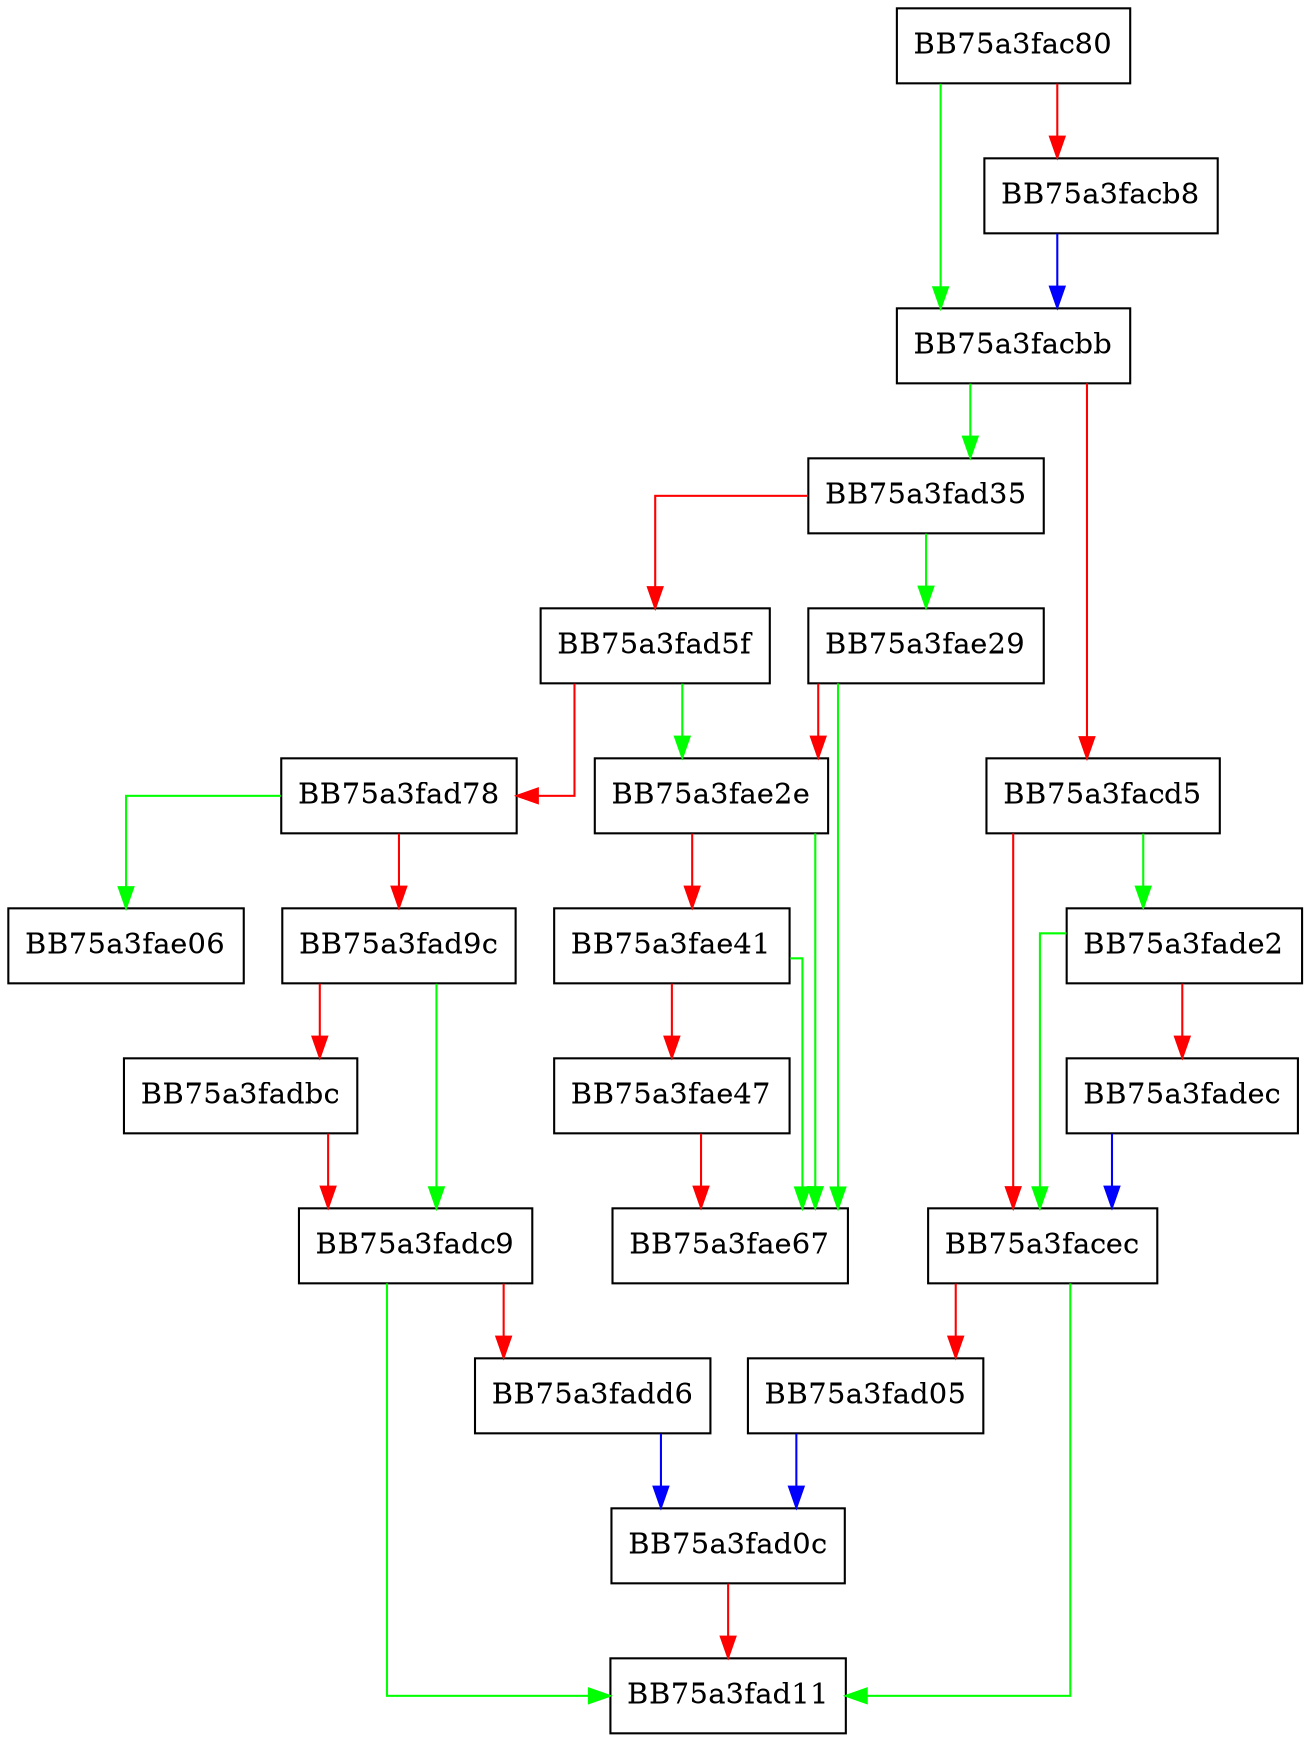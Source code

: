 digraph GetProfileGuid {
  node [shape="box"];
  graph [splines=ortho];
  BB75a3fac80 -> BB75a3facbb [color="green"];
  BB75a3fac80 -> BB75a3facb8 [color="red"];
  BB75a3facb8 -> BB75a3facbb [color="blue"];
  BB75a3facbb -> BB75a3fad35 [color="green"];
  BB75a3facbb -> BB75a3facd5 [color="red"];
  BB75a3facd5 -> BB75a3fade2 [color="green"];
  BB75a3facd5 -> BB75a3facec [color="red"];
  BB75a3facec -> BB75a3fad11 [color="green"];
  BB75a3facec -> BB75a3fad05 [color="red"];
  BB75a3fad05 -> BB75a3fad0c [color="blue"];
  BB75a3fad0c -> BB75a3fad11 [color="red"];
  BB75a3fad35 -> BB75a3fae29 [color="green"];
  BB75a3fad35 -> BB75a3fad5f [color="red"];
  BB75a3fad5f -> BB75a3fae2e [color="green"];
  BB75a3fad5f -> BB75a3fad78 [color="red"];
  BB75a3fad78 -> BB75a3fae06 [color="green"];
  BB75a3fad78 -> BB75a3fad9c [color="red"];
  BB75a3fad9c -> BB75a3fadc9 [color="green"];
  BB75a3fad9c -> BB75a3fadbc [color="red"];
  BB75a3fadbc -> BB75a3fadc9 [color="red"];
  BB75a3fadc9 -> BB75a3fad11 [color="green"];
  BB75a3fadc9 -> BB75a3fadd6 [color="red"];
  BB75a3fadd6 -> BB75a3fad0c [color="blue"];
  BB75a3fade2 -> BB75a3facec [color="green"];
  BB75a3fade2 -> BB75a3fadec [color="red"];
  BB75a3fadec -> BB75a3facec [color="blue"];
  BB75a3fae29 -> BB75a3fae67 [color="green"];
  BB75a3fae29 -> BB75a3fae2e [color="red"];
  BB75a3fae2e -> BB75a3fae67 [color="green"];
  BB75a3fae2e -> BB75a3fae41 [color="red"];
  BB75a3fae41 -> BB75a3fae67 [color="green"];
  BB75a3fae41 -> BB75a3fae47 [color="red"];
  BB75a3fae47 -> BB75a3fae67 [color="red"];
}